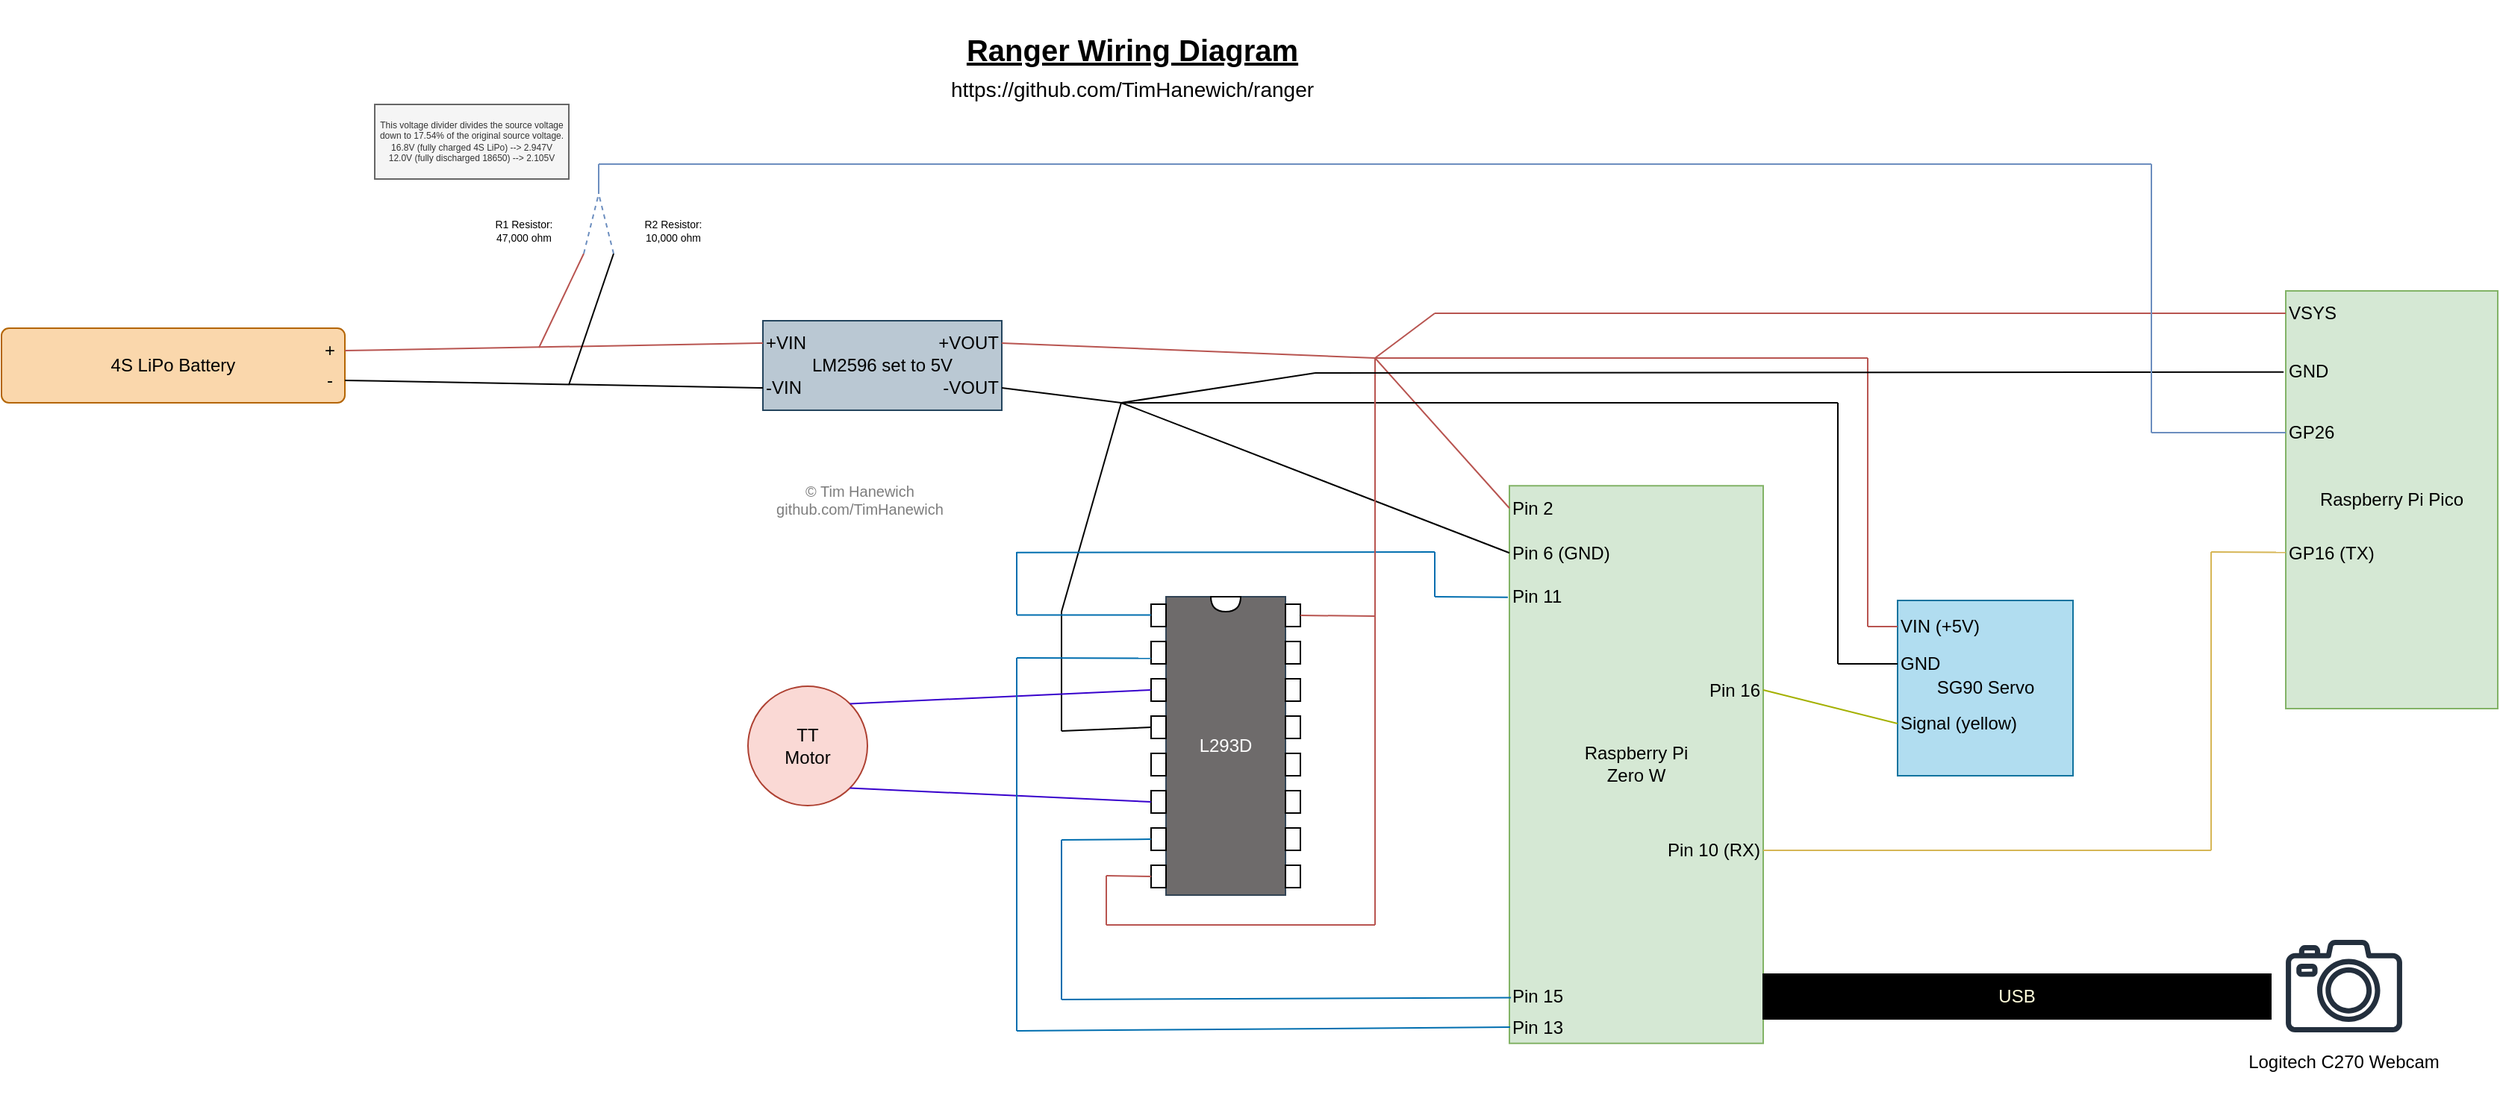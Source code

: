 <mxfile version="25.0.1">
  <diagram name="Page-1" id="nVaiffQKgfBUiBdR6-5p">
    <mxGraphModel dx="2415" dy="1968" grid="1" gridSize="10" guides="1" tooltips="1" connect="1" arrows="1" fold="1" page="1" pageScale="1" pageWidth="850" pageHeight="1100" math="0" shadow="0">
      <root>
        <mxCell id="0" />
        <mxCell id="1" parent="0" />
        <mxCell id="uXkzlDjF7p7aNOuYwpFy-1" value="L293D" style="rounded=0;whiteSpace=wrap;html=1;fillColor=#6E6B6B;fontColor=#ffffff;strokeColor=#314354;" parent="1" vertex="1">
          <mxGeometry x="460" y="350" width="80" height="200" as="geometry" />
        </mxCell>
        <mxCell id="uXkzlDjF7p7aNOuYwpFy-2" value="" style="shape=or;whiteSpace=wrap;html=1;rotation=90;" parent="1" vertex="1">
          <mxGeometry x="495" y="345" width="10" height="20" as="geometry" />
        </mxCell>
        <mxCell id="uXkzlDjF7p7aNOuYwpFy-3" value="" style="rounded=0;whiteSpace=wrap;html=1;" parent="1" vertex="1">
          <mxGeometry x="450" y="355" width="10" height="15" as="geometry" />
        </mxCell>
        <mxCell id="uXkzlDjF7p7aNOuYwpFy-4" value="" style="rounded=0;whiteSpace=wrap;html=1;" parent="1" vertex="1">
          <mxGeometry x="450" y="380" width="10" height="15" as="geometry" />
        </mxCell>
        <mxCell id="uXkzlDjF7p7aNOuYwpFy-5" value="" style="rounded=0;whiteSpace=wrap;html=1;" parent="1" vertex="1">
          <mxGeometry x="450" y="405" width="10" height="15" as="geometry" />
        </mxCell>
        <mxCell id="uXkzlDjF7p7aNOuYwpFy-6" value="" style="rounded=0;whiteSpace=wrap;html=1;" parent="1" vertex="1">
          <mxGeometry x="450" y="430" width="10" height="15" as="geometry" />
        </mxCell>
        <mxCell id="uXkzlDjF7p7aNOuYwpFy-10" value="" style="rounded=0;whiteSpace=wrap;html=1;" parent="1" vertex="1">
          <mxGeometry x="450" y="455" width="10" height="15" as="geometry" />
        </mxCell>
        <mxCell id="uXkzlDjF7p7aNOuYwpFy-11" value="" style="rounded=0;whiteSpace=wrap;html=1;" parent="1" vertex="1">
          <mxGeometry x="450" y="480" width="10" height="15" as="geometry" />
        </mxCell>
        <mxCell id="uXkzlDjF7p7aNOuYwpFy-12" value="" style="rounded=0;whiteSpace=wrap;html=1;" parent="1" vertex="1">
          <mxGeometry x="450" y="505" width="10" height="15" as="geometry" />
        </mxCell>
        <mxCell id="uXkzlDjF7p7aNOuYwpFy-13" value="" style="rounded=0;whiteSpace=wrap;html=1;" parent="1" vertex="1">
          <mxGeometry x="450" y="530" width="10" height="15" as="geometry" />
        </mxCell>
        <mxCell id="uXkzlDjF7p7aNOuYwpFy-14" value="" style="rounded=0;whiteSpace=wrap;html=1;" parent="1" vertex="1">
          <mxGeometry x="540" y="355" width="10" height="15" as="geometry" />
        </mxCell>
        <mxCell id="uXkzlDjF7p7aNOuYwpFy-15" value="" style="rounded=0;whiteSpace=wrap;html=1;" parent="1" vertex="1">
          <mxGeometry x="540" y="380" width="10" height="15" as="geometry" />
        </mxCell>
        <mxCell id="uXkzlDjF7p7aNOuYwpFy-16" value="" style="rounded=0;whiteSpace=wrap;html=1;" parent="1" vertex="1">
          <mxGeometry x="540" y="405" width="10" height="15" as="geometry" />
        </mxCell>
        <mxCell id="uXkzlDjF7p7aNOuYwpFy-17" value="" style="rounded=0;whiteSpace=wrap;html=1;" parent="1" vertex="1">
          <mxGeometry x="540" y="430" width="10" height="15" as="geometry" />
        </mxCell>
        <mxCell id="uXkzlDjF7p7aNOuYwpFy-18" value="" style="rounded=0;whiteSpace=wrap;html=1;" parent="1" vertex="1">
          <mxGeometry x="540" y="455" width="10" height="15" as="geometry" />
        </mxCell>
        <mxCell id="uXkzlDjF7p7aNOuYwpFy-19" value="" style="rounded=0;whiteSpace=wrap;html=1;" parent="1" vertex="1">
          <mxGeometry x="540" y="480" width="10" height="15" as="geometry" />
        </mxCell>
        <mxCell id="uXkzlDjF7p7aNOuYwpFy-20" value="" style="rounded=0;whiteSpace=wrap;html=1;" parent="1" vertex="1">
          <mxGeometry x="540" y="505" width="10" height="15" as="geometry" />
        </mxCell>
        <mxCell id="uXkzlDjF7p7aNOuYwpFy-21" value="" style="rounded=0;whiteSpace=wrap;html=1;" parent="1" vertex="1">
          <mxGeometry x="540" y="530" width="10" height="15" as="geometry" />
        </mxCell>
        <mxCell id="uXkzlDjF7p7aNOuYwpFy-22" value="4S LiPo Battery" style="rounded=1;whiteSpace=wrap;html=1;arcSize=10;fillColor=#fad7ac;strokeColor=#b46504;" parent="1" vertex="1">
          <mxGeometry x="-320" y="170" width="230" height="50" as="geometry" />
        </mxCell>
        <mxCell id="uXkzlDjF7p7aNOuYwpFy-23" value="+" style="text;html=1;strokeColor=none;fillColor=none;align=center;verticalAlign=middle;whiteSpace=wrap;rounded=0;" parent="1" vertex="1">
          <mxGeometry x="-110" y="170" width="20" height="30" as="geometry" />
        </mxCell>
        <mxCell id="uXkzlDjF7p7aNOuYwpFy-24" value="-" style="text;html=1;strokeColor=none;fillColor=none;align=center;verticalAlign=middle;whiteSpace=wrap;rounded=0;" parent="1" vertex="1">
          <mxGeometry x="-110" y="190" width="20" height="30" as="geometry" />
        </mxCell>
        <mxCell id="uXkzlDjF7p7aNOuYwpFy-25" value="LM2596 set to 5V" style="rounded=0;whiteSpace=wrap;html=1;fillColor=#bac8d3;strokeColor=#23445d;" parent="1" vertex="1">
          <mxGeometry x="190" y="165" width="160" height="60" as="geometry" />
        </mxCell>
        <mxCell id="uXkzlDjF7p7aNOuYwpFy-26" value="+VIN" style="text;html=1;strokeColor=none;fillColor=none;align=left;verticalAlign=middle;whiteSpace=wrap;rounded=0;" parent="1" vertex="1">
          <mxGeometry x="190" y="165" width="50" height="30" as="geometry" />
        </mxCell>
        <mxCell id="uXkzlDjF7p7aNOuYwpFy-27" value="-VIN" style="text;html=1;strokeColor=none;fillColor=none;align=left;verticalAlign=middle;whiteSpace=wrap;rounded=0;" parent="1" vertex="1">
          <mxGeometry x="190" y="195" width="50" height="30" as="geometry" />
        </mxCell>
        <mxCell id="uXkzlDjF7p7aNOuYwpFy-28" value="" style="endArrow=none;html=1;rounded=0;exitX=1;exitY=0.5;exitDx=0;exitDy=0;entryX=0;entryY=0.5;entryDx=0;entryDy=0;fillColor=#f8cecc;strokeColor=#b85450;" parent="1" source="uXkzlDjF7p7aNOuYwpFy-23" target="uXkzlDjF7p7aNOuYwpFy-26" edge="1">
          <mxGeometry width="50" height="50" relative="1" as="geometry">
            <mxPoint x="210" y="410" as="sourcePoint" />
            <mxPoint x="260" y="360" as="targetPoint" />
          </mxGeometry>
        </mxCell>
        <mxCell id="uXkzlDjF7p7aNOuYwpFy-29" value="" style="endArrow=none;html=1;rounded=0;exitX=1;exitY=0.5;exitDx=0;exitDy=0;entryX=0;entryY=0.5;entryDx=0;entryDy=0;" parent="1" source="uXkzlDjF7p7aNOuYwpFy-24" target="uXkzlDjF7p7aNOuYwpFy-27" edge="1">
          <mxGeometry width="50" height="50" relative="1" as="geometry">
            <mxPoint x="90" y="195" as="sourcePoint" />
            <mxPoint x="200" y="190" as="targetPoint" />
          </mxGeometry>
        </mxCell>
        <mxCell id="uXkzlDjF7p7aNOuYwpFy-30" value="+VOUT" style="text;html=1;strokeColor=none;fillColor=none;align=right;verticalAlign=middle;whiteSpace=wrap;rounded=0;" parent="1" vertex="1">
          <mxGeometry x="300" y="165" width="50" height="30" as="geometry" />
        </mxCell>
        <mxCell id="uXkzlDjF7p7aNOuYwpFy-31" value="-VOUT" style="text;html=1;strokeColor=none;fillColor=none;align=right;verticalAlign=middle;whiteSpace=wrap;rounded=0;" parent="1" vertex="1">
          <mxGeometry x="300" y="195" width="50" height="30" as="geometry" />
        </mxCell>
        <mxCell id="uXkzlDjF7p7aNOuYwpFy-32" value="Raspberry Pi&lt;div&gt;Zero W&lt;/div&gt;" style="rounded=0;whiteSpace=wrap;html=1;align=center;fillColor=#d5e8d4;gradientColor=none;strokeColor=#82b366;" parent="1" vertex="1">
          <mxGeometry x="690" y="275.62" width="170" height="373.75" as="geometry" />
        </mxCell>
        <mxCell id="uXkzlDjF7p7aNOuYwpFy-34" value="" style="endArrow=none;html=1;rounded=0;exitX=1;exitY=0.5;exitDx=0;exitDy=0;fillColor=#f8cecc;strokeColor=#b85450;" parent="1" source="uXkzlDjF7p7aNOuYwpFy-30" edge="1">
          <mxGeometry width="50" height="50" relative="1" as="geometry">
            <mxPoint x="510" y="450" as="sourcePoint" />
            <mxPoint x="600" y="190" as="targetPoint" />
          </mxGeometry>
        </mxCell>
        <mxCell id="uXkzlDjF7p7aNOuYwpFy-35" value="" style="endArrow=none;html=1;rounded=0;exitX=1;exitY=0.5;exitDx=0;exitDy=0;fillColor=#f8cecc;strokeColor=#000000;" parent="1" source="uXkzlDjF7p7aNOuYwpFy-31" edge="1">
          <mxGeometry width="50" height="50" relative="1" as="geometry">
            <mxPoint x="360" y="190" as="sourcePoint" />
            <mxPoint x="430" y="220" as="targetPoint" />
          </mxGeometry>
        </mxCell>
        <mxCell id="uXkzlDjF7p7aNOuYwpFy-36" value="Pin 2" style="text;html=1;strokeColor=none;fillColor=none;align=left;verticalAlign=middle;whiteSpace=wrap;rounded=0;" parent="1" vertex="1">
          <mxGeometry x="690" y="275.62" width="80" height="30" as="geometry" />
        </mxCell>
        <mxCell id="uXkzlDjF7p7aNOuYwpFy-37" value="" style="endArrow=none;html=1;rounded=0;fillColor=#f8cecc;strokeColor=#b85450;entryX=0;entryY=0.5;entryDx=0;entryDy=0;" parent="1" target="uXkzlDjF7p7aNOuYwpFy-36" edge="1">
          <mxGeometry width="50" height="50" relative="1" as="geometry">
            <mxPoint x="600" y="190" as="sourcePoint" />
            <mxPoint x="700" y="235" as="targetPoint" />
          </mxGeometry>
        </mxCell>
        <mxCell id="uXkzlDjF7p7aNOuYwpFy-38" value="Pin 6 (GND)" style="text;html=1;strokeColor=none;fillColor=none;align=left;verticalAlign=middle;whiteSpace=wrap;rounded=0;" parent="1" vertex="1">
          <mxGeometry x="690" y="305.62" width="80" height="30" as="geometry" />
        </mxCell>
        <mxCell id="uXkzlDjF7p7aNOuYwpFy-39" value="" style="endArrow=none;html=1;rounded=0;fillColor=#f8cecc;strokeColor=#000000;entryX=0;entryY=0.5;entryDx=0;entryDy=0;" parent="1" target="uXkzlDjF7p7aNOuYwpFy-38" edge="1">
          <mxGeometry width="50" height="50" relative="1" as="geometry">
            <mxPoint x="430" y="220" as="sourcePoint" />
            <mxPoint x="520" y="250" as="targetPoint" />
          </mxGeometry>
        </mxCell>
        <mxCell id="uXkzlDjF7p7aNOuYwpFy-41" value="" style="endArrow=none;html=1;rounded=0;fillColor=#f8cecc;strokeColor=#b85450;exitX=1;exitY=0.5;exitDx=0;exitDy=0;" parent="1" source="uXkzlDjF7p7aNOuYwpFy-14" edge="1">
          <mxGeometry width="50" height="50" relative="1" as="geometry">
            <mxPoint x="505" y="377.5" as="sourcePoint" />
            <mxPoint x="600" y="363" as="targetPoint" />
          </mxGeometry>
        </mxCell>
        <mxCell id="uXkzlDjF7p7aNOuYwpFy-42" value="" style="endArrow=none;html=1;rounded=0;fillColor=#f8cecc;strokeColor=#000000;" parent="1" edge="1">
          <mxGeometry width="50" height="50" relative="1" as="geometry">
            <mxPoint x="430" y="220" as="sourcePoint" />
            <mxPoint x="390" y="360" as="targetPoint" />
          </mxGeometry>
        </mxCell>
        <mxCell id="uXkzlDjF7p7aNOuYwpFy-43" value="" style="endArrow=none;html=1;rounded=0;fillColor=#f8cecc;strokeColor=#000000;" parent="1" edge="1">
          <mxGeometry width="50" height="50" relative="1" as="geometry">
            <mxPoint x="390" y="440" as="sourcePoint" />
            <mxPoint x="390" y="360" as="targetPoint" />
          </mxGeometry>
        </mxCell>
        <mxCell id="uXkzlDjF7p7aNOuYwpFy-44" value="" style="endArrow=none;html=1;rounded=0;fillColor=#f8cecc;strokeColor=#000000;exitX=0;exitY=0.5;exitDx=0;exitDy=0;" parent="1" source="uXkzlDjF7p7aNOuYwpFy-6" edge="1">
          <mxGeometry width="50" height="50" relative="1" as="geometry">
            <mxPoint x="410" y="525" as="sourcePoint" />
            <mxPoint x="390" y="440" as="targetPoint" />
          </mxGeometry>
        </mxCell>
        <mxCell id="uXkzlDjF7p7aNOuYwpFy-45" value="TT&lt;br&gt;Motor" style="ellipse;whiteSpace=wrap;html=1;aspect=fixed;fillColor=#fad9d5;strokeColor=#ae4132;" parent="1" vertex="1">
          <mxGeometry x="180" y="410" width="80" height="80" as="geometry" />
        </mxCell>
        <mxCell id="uXkzlDjF7p7aNOuYwpFy-46" value="" style="endArrow=none;html=1;rounded=0;exitX=1;exitY=0;exitDx=0;exitDy=0;entryX=0;entryY=0.5;entryDx=0;entryDy=0;fillColor=#6a00ff;strokeColor=#3700CC;" parent="1" source="uXkzlDjF7p7aNOuYwpFy-45" target="uXkzlDjF7p7aNOuYwpFy-5" edge="1">
          <mxGeometry width="50" height="50" relative="1" as="geometry">
            <mxPoint x="510" y="450" as="sourcePoint" />
            <mxPoint x="560" y="400" as="targetPoint" />
          </mxGeometry>
        </mxCell>
        <mxCell id="uXkzlDjF7p7aNOuYwpFy-47" value="" style="endArrow=none;html=1;rounded=0;exitX=1;exitY=1;exitDx=0;exitDy=0;entryX=0;entryY=0.5;entryDx=0;entryDy=0;fillColor=#6a00ff;strokeColor=#3700CC;" parent="1" source="uXkzlDjF7p7aNOuYwpFy-45" target="uXkzlDjF7p7aNOuYwpFy-11" edge="1">
          <mxGeometry width="50" height="50" relative="1" as="geometry">
            <mxPoint x="168" y="412" as="sourcePoint" />
            <mxPoint x="460" y="423" as="targetPoint" />
          </mxGeometry>
        </mxCell>
        <mxCell id="uXkzlDjF7p7aNOuYwpFy-48" value="" style="endArrow=none;html=1;rounded=0;entryX=0;entryY=0.75;entryDx=0;entryDy=0;fillColor=#1ba1e2;strokeColor=#006EAF;" parent="1" target="uXkzlDjF7p7aNOuYwpFy-4" edge="1">
          <mxGeometry width="50" height="50" relative="1" as="geometry">
            <mxPoint x="360" y="391" as="sourcePoint" />
            <mxPoint x="560" y="400" as="targetPoint" />
          </mxGeometry>
        </mxCell>
        <mxCell id="uXkzlDjF7p7aNOuYwpFy-49" value="" style="endArrow=none;html=1;rounded=0;fillColor=#1ba1e2;strokeColor=#006EAF;" parent="1" edge="1">
          <mxGeometry width="50" height="50" relative="1" as="geometry">
            <mxPoint x="360" y="641" as="sourcePoint" />
            <mxPoint x="360" y="391" as="targetPoint" />
          </mxGeometry>
        </mxCell>
        <mxCell id="uXkzlDjF7p7aNOuYwpFy-50" value="" style="endArrow=none;html=1;rounded=0;entryX=0;entryY=0.5;entryDx=0;entryDy=0;fillColor=#1ba1e2;strokeColor=#006EAF;" parent="1" target="uXkzlDjF7p7aNOuYwpFy-12" edge="1">
          <mxGeometry width="50" height="50" relative="1" as="geometry">
            <mxPoint x="390" y="513" as="sourcePoint" />
            <mxPoint x="440" y="512.08" as="targetPoint" />
          </mxGeometry>
        </mxCell>
        <mxCell id="uXkzlDjF7p7aNOuYwpFy-53" value="" style="endArrow=none;html=1;rounded=0;fillColor=#1ba1e2;strokeColor=#006EAF;" parent="1" edge="1">
          <mxGeometry width="50" height="50" relative="1" as="geometry">
            <mxPoint x="390" y="620" as="sourcePoint" />
            <mxPoint x="390" y="513" as="targetPoint" />
          </mxGeometry>
        </mxCell>
        <mxCell id="uXkzlDjF7p7aNOuYwpFy-54" value="" style="endArrow=none;html=1;rounded=0;fillColor=#1ba1e2;strokeColor=#006EAF;entryX=0.003;entryY=0.971;entryDx=0;entryDy=0;entryPerimeter=0;" parent="1" target="uXkzlDjF7p7aNOuYwpFy-32" edge="1">
          <mxGeometry width="50" height="50" relative="1" as="geometry">
            <mxPoint x="360" y="641" as="sourcePoint" />
            <mxPoint x="630" y="640" as="targetPoint" />
          </mxGeometry>
        </mxCell>
        <mxCell id="uXkzlDjF7p7aNOuYwpFy-55" value="" style="endArrow=none;html=1;rounded=0;fillColor=#1ba1e2;strokeColor=#006EAF;entryX=0.006;entryY=0.918;entryDx=0;entryDy=0;entryPerimeter=0;" parent="1" target="uXkzlDjF7p7aNOuYwpFy-32" edge="1">
          <mxGeometry width="50" height="50" relative="1" as="geometry">
            <mxPoint x="390" y="620" as="sourcePoint" />
            <mxPoint x="660" y="619" as="targetPoint" />
          </mxGeometry>
        </mxCell>
        <mxCell id="uXkzlDjF7p7aNOuYwpFy-57" value="Pin 15" style="text;html=1;strokeColor=none;fillColor=none;align=left;verticalAlign=middle;whiteSpace=wrap;rounded=0;" parent="1" vertex="1">
          <mxGeometry x="690" y="603" width="80" height="30" as="geometry" />
        </mxCell>
        <mxCell id="uXkzlDjF7p7aNOuYwpFy-58" value="Pin 13" style="text;html=1;strokeColor=none;fillColor=none;align=left;verticalAlign=middle;whiteSpace=wrap;rounded=0;" parent="1" vertex="1">
          <mxGeometry x="690" y="624" width="80" height="30" as="geometry" />
        </mxCell>
        <mxCell id="uXkzlDjF7p7aNOuYwpFy-59" value="" style="endArrow=none;html=1;rounded=0;entryX=0;entryY=0.75;entryDx=0;entryDy=0;fillColor=#1ba1e2;strokeColor=#006EAF;" parent="1" edge="1">
          <mxGeometry width="50" height="50" relative="1" as="geometry">
            <mxPoint x="360" y="362.21" as="sourcePoint" />
            <mxPoint x="450" y="362.21" as="targetPoint" />
          </mxGeometry>
        </mxCell>
        <mxCell id="uXkzlDjF7p7aNOuYwpFy-60" value="" style="endArrow=none;html=1;rounded=0;fillColor=#1ba1e2;strokeColor=#006EAF;" parent="1" edge="1">
          <mxGeometry width="50" height="50" relative="1" as="geometry">
            <mxPoint x="360" y="320" as="sourcePoint" />
            <mxPoint x="360" y="362" as="targetPoint" />
          </mxGeometry>
        </mxCell>
        <mxCell id="uXkzlDjF7p7aNOuYwpFy-61" value="" style="endArrow=none;html=1;rounded=0;fillColor=#1ba1e2;strokeColor=#006EAF;" parent="1" edge="1">
          <mxGeometry width="50" height="50" relative="1" as="geometry">
            <mxPoint x="360" y="320.33" as="sourcePoint" />
            <mxPoint x="640" y="320" as="targetPoint" />
          </mxGeometry>
        </mxCell>
        <mxCell id="uXkzlDjF7p7aNOuYwpFy-62" value="" style="endArrow=none;html=1;rounded=0;fillColor=#1ba1e2;strokeColor=#006EAF;" parent="1" edge="1">
          <mxGeometry width="50" height="50" relative="1" as="geometry">
            <mxPoint x="640" y="350" as="sourcePoint" />
            <mxPoint x="640" y="320" as="targetPoint" />
          </mxGeometry>
        </mxCell>
        <mxCell id="uXkzlDjF7p7aNOuYwpFy-63" value="" style="endArrow=none;html=1;rounded=0;fillColor=#1ba1e2;strokeColor=#006EAF;exitX=-0.006;exitY=0.2;exitDx=0;exitDy=0;exitPerimeter=0;" parent="1" source="uXkzlDjF7p7aNOuYwpFy-32" edge="1">
          <mxGeometry width="50" height="50" relative="1" as="geometry">
            <mxPoint x="630" y="405" as="sourcePoint" />
            <mxPoint x="640" y="350" as="targetPoint" />
          </mxGeometry>
        </mxCell>
        <mxCell id="uXkzlDjF7p7aNOuYwpFy-64" value="Pin 11" style="text;html=1;strokeColor=none;fillColor=none;align=left;verticalAlign=middle;whiteSpace=wrap;rounded=0;" parent="1" vertex="1">
          <mxGeometry x="690" y="335" width="80" height="30" as="geometry" />
        </mxCell>
        <mxCell id="uXkzlDjF7p7aNOuYwpFy-65" value="SG90 Servo" style="whiteSpace=wrap;html=1;aspect=fixed;fillColor=#b1ddf0;strokeColor=#10739e;" parent="1" vertex="1">
          <mxGeometry x="950" y="352.5" width="117.5" height="117.5" as="geometry" />
        </mxCell>
        <mxCell id="uXkzlDjF7p7aNOuYwpFy-66" value="VIN (+5V)" style="text;html=1;strokeColor=none;fillColor=none;align=left;verticalAlign=middle;whiteSpace=wrap;rounded=0;" parent="1" vertex="1">
          <mxGeometry x="950" y="355" width="80" height="30" as="geometry" />
        </mxCell>
        <mxCell id="uXkzlDjF7p7aNOuYwpFy-67" value="" style="endArrow=none;html=1;rounded=0;fillColor=#f8cecc;strokeColor=#b85450;" parent="1" edge="1">
          <mxGeometry width="50" height="50" relative="1" as="geometry">
            <mxPoint x="600" y="190" as="sourcePoint" />
            <mxPoint x="930" y="190" as="targetPoint" />
          </mxGeometry>
        </mxCell>
        <mxCell id="uXkzlDjF7p7aNOuYwpFy-68" value="" style="endArrow=none;html=1;rounded=0;fillColor=#f8cecc;strokeColor=#b85450;" parent="1" edge="1">
          <mxGeometry width="50" height="50" relative="1" as="geometry">
            <mxPoint x="930" y="190" as="sourcePoint" />
            <mxPoint x="930" y="370" as="targetPoint" />
          </mxGeometry>
        </mxCell>
        <mxCell id="uXkzlDjF7p7aNOuYwpFy-69" value="" style="endArrow=none;html=1;rounded=0;fillColor=#f8cecc;strokeColor=#b85450;entryX=0;entryY=0.5;entryDx=0;entryDy=0;" parent="1" edge="1">
          <mxGeometry width="50" height="50" relative="1" as="geometry">
            <mxPoint x="930" y="370" as="sourcePoint" />
            <mxPoint x="950" y="370" as="targetPoint" />
          </mxGeometry>
        </mxCell>
        <mxCell id="uXkzlDjF7p7aNOuYwpFy-70" value="" style="endArrow=none;html=1;rounded=0;fillColor=#f8cecc;strokeColor=#000000;" parent="1" edge="1">
          <mxGeometry width="50" height="50" relative="1" as="geometry">
            <mxPoint x="430" y="220" as="sourcePoint" />
            <mxPoint x="910" y="220" as="targetPoint" />
          </mxGeometry>
        </mxCell>
        <mxCell id="uXkzlDjF7p7aNOuYwpFy-73" value="" style="endArrow=none;html=1;rounded=0;fillColor=#f8cecc;strokeColor=#000000;" parent="1" edge="1">
          <mxGeometry width="50" height="50" relative="1" as="geometry">
            <mxPoint x="910" y="220" as="sourcePoint" />
            <mxPoint x="910" y="395" as="targetPoint" />
          </mxGeometry>
        </mxCell>
        <mxCell id="uXkzlDjF7p7aNOuYwpFy-76" value="Signal (yellow)" style="text;html=1;strokeColor=none;fillColor=none;align=left;verticalAlign=middle;whiteSpace=wrap;rounded=0;" parent="1" vertex="1">
          <mxGeometry x="950" y="420" width="105" height="30" as="geometry" />
        </mxCell>
        <mxCell id="uXkzlDjF7p7aNOuYwpFy-77" value="" style="endArrow=none;html=1;rounded=0;entryX=0;entryY=0.5;entryDx=0;entryDy=0;exitX=1;exitY=0.5;exitDx=0;exitDy=0;strokeColor=#A4B000;" parent="1" source="uXkzlDjF7p7aNOuYwpFy-78" target="uXkzlDjF7p7aNOuYwpFy-76" edge="1">
          <mxGeometry width="50" height="50" relative="1" as="geometry">
            <mxPoint x="790" y="500" as="sourcePoint" />
            <mxPoint x="840" y="450" as="targetPoint" />
          </mxGeometry>
        </mxCell>
        <mxCell id="uXkzlDjF7p7aNOuYwpFy-78" value="Pin 16" style="text;html=1;strokeColor=none;fillColor=none;align=right;verticalAlign=middle;whiteSpace=wrap;rounded=0;" parent="1" vertex="1">
          <mxGeometry x="780" y="397.5" width="80" height="30" as="geometry" />
        </mxCell>
        <mxCell id="uXkzlDjF7p7aNOuYwpFy-79" value="" style="endArrow=none;html=1;rounded=0;fillColor=#f8cecc;strokeColor=#000000;" parent="1" target="uXkzlDjF7p7aNOuYwpFy-72" edge="1">
          <mxGeometry width="50" height="50" relative="1" as="geometry">
            <mxPoint x="910" y="395" as="sourcePoint" />
            <mxPoint x="1155" y="394.52" as="targetPoint" />
          </mxGeometry>
        </mxCell>
        <mxCell id="uXkzlDjF7p7aNOuYwpFy-72" value="GND" style="text;html=1;strokeColor=none;fillColor=none;align=left;verticalAlign=middle;whiteSpace=wrap;rounded=0;" parent="1" vertex="1">
          <mxGeometry x="950" y="380" width="80" height="30" as="geometry" />
        </mxCell>
        <mxCell id="VPlLgmvb8M0xo1qBWoiA-1" value="" style="endArrow=none;html=1;rounded=0;fillColor=#f8cecc;strokeColor=#b85450;" parent="1" edge="1">
          <mxGeometry width="50" height="50" relative="1" as="geometry">
            <mxPoint x="600" y="190" as="sourcePoint" />
            <mxPoint x="600" y="570" as="targetPoint" />
          </mxGeometry>
        </mxCell>
        <mxCell id="VPlLgmvb8M0xo1qBWoiA-2" value="" style="endArrow=none;html=1;rounded=0;fillColor=#f8cecc;strokeColor=#b85450;" parent="1" edge="1">
          <mxGeometry width="50" height="50" relative="1" as="geometry">
            <mxPoint x="420" y="570" as="sourcePoint" />
            <mxPoint x="600" y="570" as="targetPoint" />
          </mxGeometry>
        </mxCell>
        <mxCell id="VPlLgmvb8M0xo1qBWoiA-3" value="" style="endArrow=none;html=1;rounded=0;fillColor=#f8cecc;strokeColor=#b85450;" parent="1" edge="1">
          <mxGeometry width="50" height="50" relative="1" as="geometry">
            <mxPoint x="420" y="537" as="sourcePoint" />
            <mxPoint x="420" y="570" as="targetPoint" />
          </mxGeometry>
        </mxCell>
        <mxCell id="VPlLgmvb8M0xo1qBWoiA-6" value="" style="endArrow=none;html=1;rounded=0;fillColor=#f8cecc;strokeColor=#b85450;exitX=0;exitY=0.5;exitDx=0;exitDy=0;endSize=6;" parent="1" source="uXkzlDjF7p7aNOuYwpFy-13" edge="1">
          <mxGeometry width="50" height="50" relative="1" as="geometry">
            <mxPoint x="440" y="538.13" as="sourcePoint" />
            <mxPoint x="420" y="537" as="targetPoint" />
          </mxGeometry>
        </mxCell>
        <mxCell id="VPlLgmvb8M0xo1qBWoiA-7" value="© Tim Hanewich&lt;br style=&quot;font-size: 10px;&quot;&gt;github.com/TimHanewich" style="text;html=1;strokeColor=none;fillColor=none;align=center;verticalAlign=middle;whiteSpace=wrap;rounded=0;fontSize=10;fontColor=#7D7D7D;" parent="1" vertex="1">
          <mxGeometry x="170" y="270" width="170" height="30" as="geometry" />
        </mxCell>
        <mxCell id="UiDM9yWlRnOkW7UQcGiq-1" value="&lt;b&gt;&lt;u&gt;Ranger Wiring Diagram&lt;/u&gt;&lt;/b&gt;&lt;div&gt;&lt;font style=&quot;font-size: 14px;&quot;&gt;https://github.com/TimHanewich/ranger&lt;/font&gt;&lt;/div&gt;" style="text;html=1;align=center;verticalAlign=middle;whiteSpace=wrap;rounded=0;fontSize=20;" parent="1" vertex="1">
          <mxGeometry x="230" y="-50" width="415" height="90" as="geometry" />
        </mxCell>
        <mxCell id="UiDM9yWlRnOkW7UQcGiq-2" value="&lt;font color=&quot;#fffddb&quot;&gt;USB&lt;/font&gt;" style="rounded=0;whiteSpace=wrap;html=1;fillColor=#000000;" parent="1" vertex="1">
          <mxGeometry x="860" y="603" width="340" height="30" as="geometry" />
        </mxCell>
        <mxCell id="UiDM9yWlRnOkW7UQcGiq-3" value="" style="sketch=0;outlineConnect=0;fontColor=#232F3E;gradientColor=none;fillColor=#232F3D;strokeColor=none;dashed=0;verticalLabelPosition=bottom;verticalAlign=top;align=center;html=1;fontSize=12;fontStyle=0;aspect=fixed;pointerEvents=1;shape=mxgraph.aws4.camera2;" parent="1" vertex="1">
          <mxGeometry x="1210" y="580" width="78" height="62" as="geometry" />
        </mxCell>
        <mxCell id="UiDM9yWlRnOkW7UQcGiq-4" value="Logitech C270 Webcam" style="text;html=1;align=center;verticalAlign=middle;whiteSpace=wrap;rounded=0;" parent="1" vertex="1">
          <mxGeometry x="1179" y="642" width="140" height="40.63" as="geometry" />
        </mxCell>
        <mxCell id="JcTgcCZjLh6P739ks3L_-1" value="Raspberry Pi Pico" style="rounded=0;whiteSpace=wrap;html=1;fillColor=#d5e8d4;strokeColor=#82b366;" vertex="1" parent="1">
          <mxGeometry x="1210" y="145" width="142" height="280" as="geometry" />
        </mxCell>
        <mxCell id="JcTgcCZjLh6P739ks3L_-2" value="" style="endArrow=none;html=1;rounded=0;fillColor=#f8cecc;strokeColor=#b85450;" edge="1" parent="1">
          <mxGeometry width="50" height="50" relative="1" as="geometry">
            <mxPoint x="600" y="190" as="sourcePoint" />
            <mxPoint x="640" y="160" as="targetPoint" />
          </mxGeometry>
        </mxCell>
        <mxCell id="JcTgcCZjLh6P739ks3L_-3" value="" style="endArrow=none;html=1;rounded=0;fillColor=#f8cecc;strokeColor=#b85450;" edge="1" parent="1">
          <mxGeometry width="50" height="50" relative="1" as="geometry">
            <mxPoint x="640" y="160" as="sourcePoint" />
            <mxPoint x="1210" y="160" as="targetPoint" />
          </mxGeometry>
        </mxCell>
        <mxCell id="JcTgcCZjLh6P739ks3L_-4" value="VSYS" style="text;html=1;align=left;verticalAlign=middle;whiteSpace=wrap;rounded=0;" vertex="1" parent="1">
          <mxGeometry x="1210" y="145" width="60" height="30" as="geometry" />
        </mxCell>
        <mxCell id="JcTgcCZjLh6P739ks3L_-5" value="" style="endArrow=none;html=1;rounded=0;fillColor=#f8cecc;strokeColor=#000000;" edge="1" parent="1">
          <mxGeometry width="50" height="50" relative="1" as="geometry">
            <mxPoint x="430" y="220" as="sourcePoint" />
            <mxPoint x="560" y="200" as="targetPoint" />
          </mxGeometry>
        </mxCell>
        <mxCell id="JcTgcCZjLh6P739ks3L_-6" value="" style="endArrow=none;html=1;rounded=0;fillColor=#f8cecc;strokeColor=#000000;entryX=-0.01;entryY=0.194;entryDx=0;entryDy=0;entryPerimeter=0;" edge="1" parent="1" target="JcTgcCZjLh6P739ks3L_-1">
          <mxGeometry width="50" height="50" relative="1" as="geometry">
            <mxPoint x="560" y="200" as="sourcePoint" />
            <mxPoint x="740" y="195" as="targetPoint" />
          </mxGeometry>
        </mxCell>
        <mxCell id="JcTgcCZjLh6P739ks3L_-7" value="GND" style="text;html=1;align=left;verticalAlign=middle;whiteSpace=wrap;rounded=0;" vertex="1" parent="1">
          <mxGeometry x="1210" y="184" width="60" height="30" as="geometry" />
        </mxCell>
        <mxCell id="JcTgcCZjLh6P739ks3L_-9" value="" style="endArrow=none;html=1;rounded=0;fillColor=#f8cecc;strokeColor=#b85450;" edge="1" parent="1">
          <mxGeometry width="50" height="50" relative="1" as="geometry">
            <mxPoint x="40" y="183" as="sourcePoint" />
            <mxPoint x="70" y="120" as="targetPoint" />
          </mxGeometry>
        </mxCell>
        <mxCell id="JcTgcCZjLh6P739ks3L_-10" value="" style="endArrow=none;html=1;rounded=0;fillColor=#f8cecc;strokeColor=#000000;" edge="1" parent="1">
          <mxGeometry width="50" height="50" relative="1" as="geometry">
            <mxPoint x="60" y="208" as="sourcePoint" />
            <mxPoint x="90" y="120" as="targetPoint" />
          </mxGeometry>
        </mxCell>
        <mxCell id="JcTgcCZjLh6P739ks3L_-12" value="" style="endArrow=none;dashed=1;html=1;rounded=0;fillColor=#dae8fc;strokeColor=#6c8ebf;" edge="1" parent="1">
          <mxGeometry width="50" height="50" relative="1" as="geometry">
            <mxPoint x="70" y="120" as="sourcePoint" />
            <mxPoint x="80" y="80" as="targetPoint" />
          </mxGeometry>
        </mxCell>
        <mxCell id="JcTgcCZjLh6P739ks3L_-13" value="" style="endArrow=none;dashed=1;html=1;rounded=0;fillColor=#dae8fc;strokeColor=#6c8ebf;" edge="1" parent="1">
          <mxGeometry width="50" height="50" relative="1" as="geometry">
            <mxPoint x="90" y="120" as="sourcePoint" />
            <mxPoint x="80" y="80" as="targetPoint" />
          </mxGeometry>
        </mxCell>
        <mxCell id="JcTgcCZjLh6P739ks3L_-14" value="R1 Resistor:&lt;div&gt;47,000 ohm&lt;/div&gt;" style="text;html=1;align=center;verticalAlign=middle;whiteSpace=wrap;rounded=0;fontSize=7;" vertex="1" parent="1">
          <mxGeometry y="90" width="60" height="30" as="geometry" />
        </mxCell>
        <mxCell id="JcTgcCZjLh6P739ks3L_-15" value="R2 Resistor:&lt;div&gt;10,000 ohm&lt;/div&gt;" style="text;html=1;align=center;verticalAlign=middle;whiteSpace=wrap;rounded=0;fontSize=7;" vertex="1" parent="1">
          <mxGeometry x="100" y="90" width="60" height="30" as="geometry" />
        </mxCell>
        <mxCell id="JcTgcCZjLh6P739ks3L_-16" value="&lt;div style=&quot;font-size: 6px;&quot;&gt;This voltage divider divides the source voltage down to 17.54% of the original source voltage.&lt;/div&gt;&lt;div style=&quot;font-size: 6px;&quot;&gt;16.8V (fully charged 4S LiPo) --&amp;gt; 2.947V&lt;/div&gt;&lt;div style=&quot;font-size: 6px;&quot;&gt;12.0V (fully discharged 18650) --&amp;gt; 2.105V&lt;/div&gt;" style="text;html=1;align=center;verticalAlign=middle;whiteSpace=wrap;rounded=0;fontSize=6;fillColor=#f5f5f5;strokeColor=#666666;fontColor=#333333;" vertex="1" parent="1">
          <mxGeometry x="-70" y="20" width="130" height="50" as="geometry" />
        </mxCell>
        <mxCell id="JcTgcCZjLh6P739ks3L_-17" value="" style="endArrow=none;html=1;rounded=0;fillColor=#dae8fc;strokeColor=#6c8ebf;" edge="1" parent="1">
          <mxGeometry width="50" height="50" relative="1" as="geometry">
            <mxPoint x="80" y="60" as="sourcePoint" />
            <mxPoint x="80" y="80" as="targetPoint" />
          </mxGeometry>
        </mxCell>
        <mxCell id="JcTgcCZjLh6P739ks3L_-19" value="" style="endArrow=none;html=1;rounded=0;fillColor=#dae8fc;strokeColor=#6c8ebf;" edge="1" parent="1">
          <mxGeometry width="50" height="50" relative="1" as="geometry">
            <mxPoint x="80" y="60" as="sourcePoint" />
            <mxPoint x="1120" y="60" as="targetPoint" />
          </mxGeometry>
        </mxCell>
        <mxCell id="JcTgcCZjLh6P739ks3L_-20" value="" style="endArrow=none;html=1;rounded=0;fillColor=#dae8fc;strokeColor=#6c8ebf;" edge="1" parent="1">
          <mxGeometry width="50" height="50" relative="1" as="geometry">
            <mxPoint x="1120" y="240" as="sourcePoint" />
            <mxPoint x="1120" y="60" as="targetPoint" />
          </mxGeometry>
        </mxCell>
        <mxCell id="JcTgcCZjLh6P739ks3L_-21" value="GP26" style="text;html=1;align=left;verticalAlign=middle;whiteSpace=wrap;rounded=0;" vertex="1" parent="1">
          <mxGeometry x="1210" y="225" width="60" height="30" as="geometry" />
        </mxCell>
        <mxCell id="JcTgcCZjLh6P739ks3L_-22" value="" style="endArrow=none;html=1;rounded=0;fillColor=#dae8fc;strokeColor=#6c8ebf;" edge="1" parent="1">
          <mxGeometry width="50" height="50" relative="1" as="geometry">
            <mxPoint x="1120" y="240" as="sourcePoint" />
            <mxPoint x="1210" y="240" as="targetPoint" />
          </mxGeometry>
        </mxCell>
        <mxCell id="JcTgcCZjLh6P739ks3L_-23" value="GP16 (TX)" style="text;html=1;align=left;verticalAlign=middle;whiteSpace=wrap;rounded=0;" vertex="1" parent="1">
          <mxGeometry x="1210" y="305.62" width="60" height="30" as="geometry" />
        </mxCell>
        <mxCell id="JcTgcCZjLh6P739ks3L_-24" value="" style="endArrow=none;html=1;rounded=0;fillColor=#fff2cc;strokeColor=#d6b656;" edge="1" parent="1">
          <mxGeometry width="50" height="50" relative="1" as="geometry">
            <mxPoint x="1160" y="320" as="sourcePoint" />
            <mxPoint x="1210" y="320.3" as="targetPoint" />
          </mxGeometry>
        </mxCell>
        <mxCell id="JcTgcCZjLh6P739ks3L_-25" value="" style="endArrow=none;html=1;rounded=0;fillColor=#fff2cc;strokeColor=#d6b656;" edge="1" parent="1">
          <mxGeometry width="50" height="50" relative="1" as="geometry">
            <mxPoint x="1160" y="520" as="sourcePoint" />
            <mxPoint x="1160" y="320" as="targetPoint" />
          </mxGeometry>
        </mxCell>
        <mxCell id="JcTgcCZjLh6P739ks3L_-26" value="" style="endArrow=none;html=1;rounded=0;fillColor=#fff2cc;strokeColor=#d6b656;" edge="1" parent="1">
          <mxGeometry width="50" height="50" relative="1" as="geometry">
            <mxPoint x="860" y="520" as="sourcePoint" />
            <mxPoint x="1160" y="520" as="targetPoint" />
          </mxGeometry>
        </mxCell>
        <mxCell id="JcTgcCZjLh6P739ks3L_-27" value="Pin 10 (RX)" style="text;html=1;strokeColor=none;fillColor=none;align=right;verticalAlign=middle;whiteSpace=wrap;rounded=0;" vertex="1" parent="1">
          <mxGeometry x="780" y="505" width="80" height="30" as="geometry" />
        </mxCell>
      </root>
    </mxGraphModel>
  </diagram>
</mxfile>
